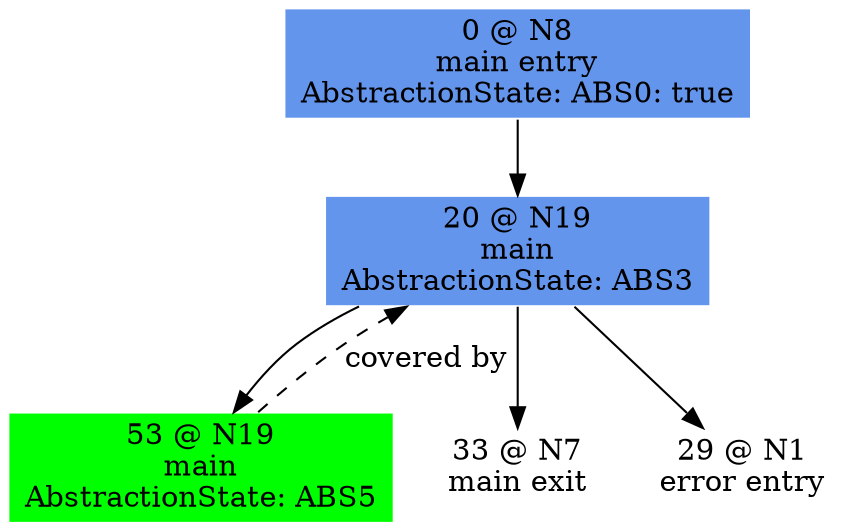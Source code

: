 digraph ARG {
node [style="filled" shape="box" color="white"]
0 [fillcolor="cornflowerblue" label="0 @ N8\nmain entry\nAbstractionState: ABS0: true\n" id="0"]
20 [fillcolor="cornflowerblue" label="20 @ N19\nmain\nAbstractionState: ABS3\n" id="20"]
53 [fillcolor="green" label="53 @ N19\nmain\nAbstractionState: ABS5\n" id="53"]
33 [label="33 @ N7\nmain exit\n" id="33"]
29 [label="29 @ N1\nerror entry\n" id="29"]
0 -> 20 []
53 -> 20 [style="dashed" weight="0" label="covered by"]
20 -> 29 []
20 -> 33 []
20 -> 53 []
}
